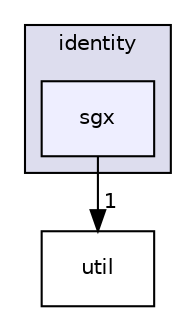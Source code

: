 digraph "asylo/identity/sgx" {
  compound=true
  node [ fontsize="10", fontname="Helvetica"];
  edge [ labelfontsize="10", labelfontname="Helvetica"];
  subgraph clusterdir_e1c0d852c20f7060122f8152bba123e1 {
    graph [ bgcolor="#ddddee", pencolor="black", label="identity" fontname="Helvetica", fontsize="10", URL="dir_e1c0d852c20f7060122f8152bba123e1.html"]
  dir_c5a1f4e39b26462655dea91e423d91a7 [shape=box, label="sgx", style="filled", fillcolor="#eeeeff", pencolor="black", URL="dir_c5a1f4e39b26462655dea91e423d91a7.html"];
  }
  dir_d76c6b9049ac6f6d284ddd4be15e6dfa [shape=box label="util" URL="dir_d76c6b9049ac6f6d284ddd4be15e6dfa.html"];
  dir_c5a1f4e39b26462655dea91e423d91a7->dir_d76c6b9049ac6f6d284ddd4be15e6dfa [headlabel="1", labeldistance=1.5 headhref="dir_000006_000011.html"];
}
